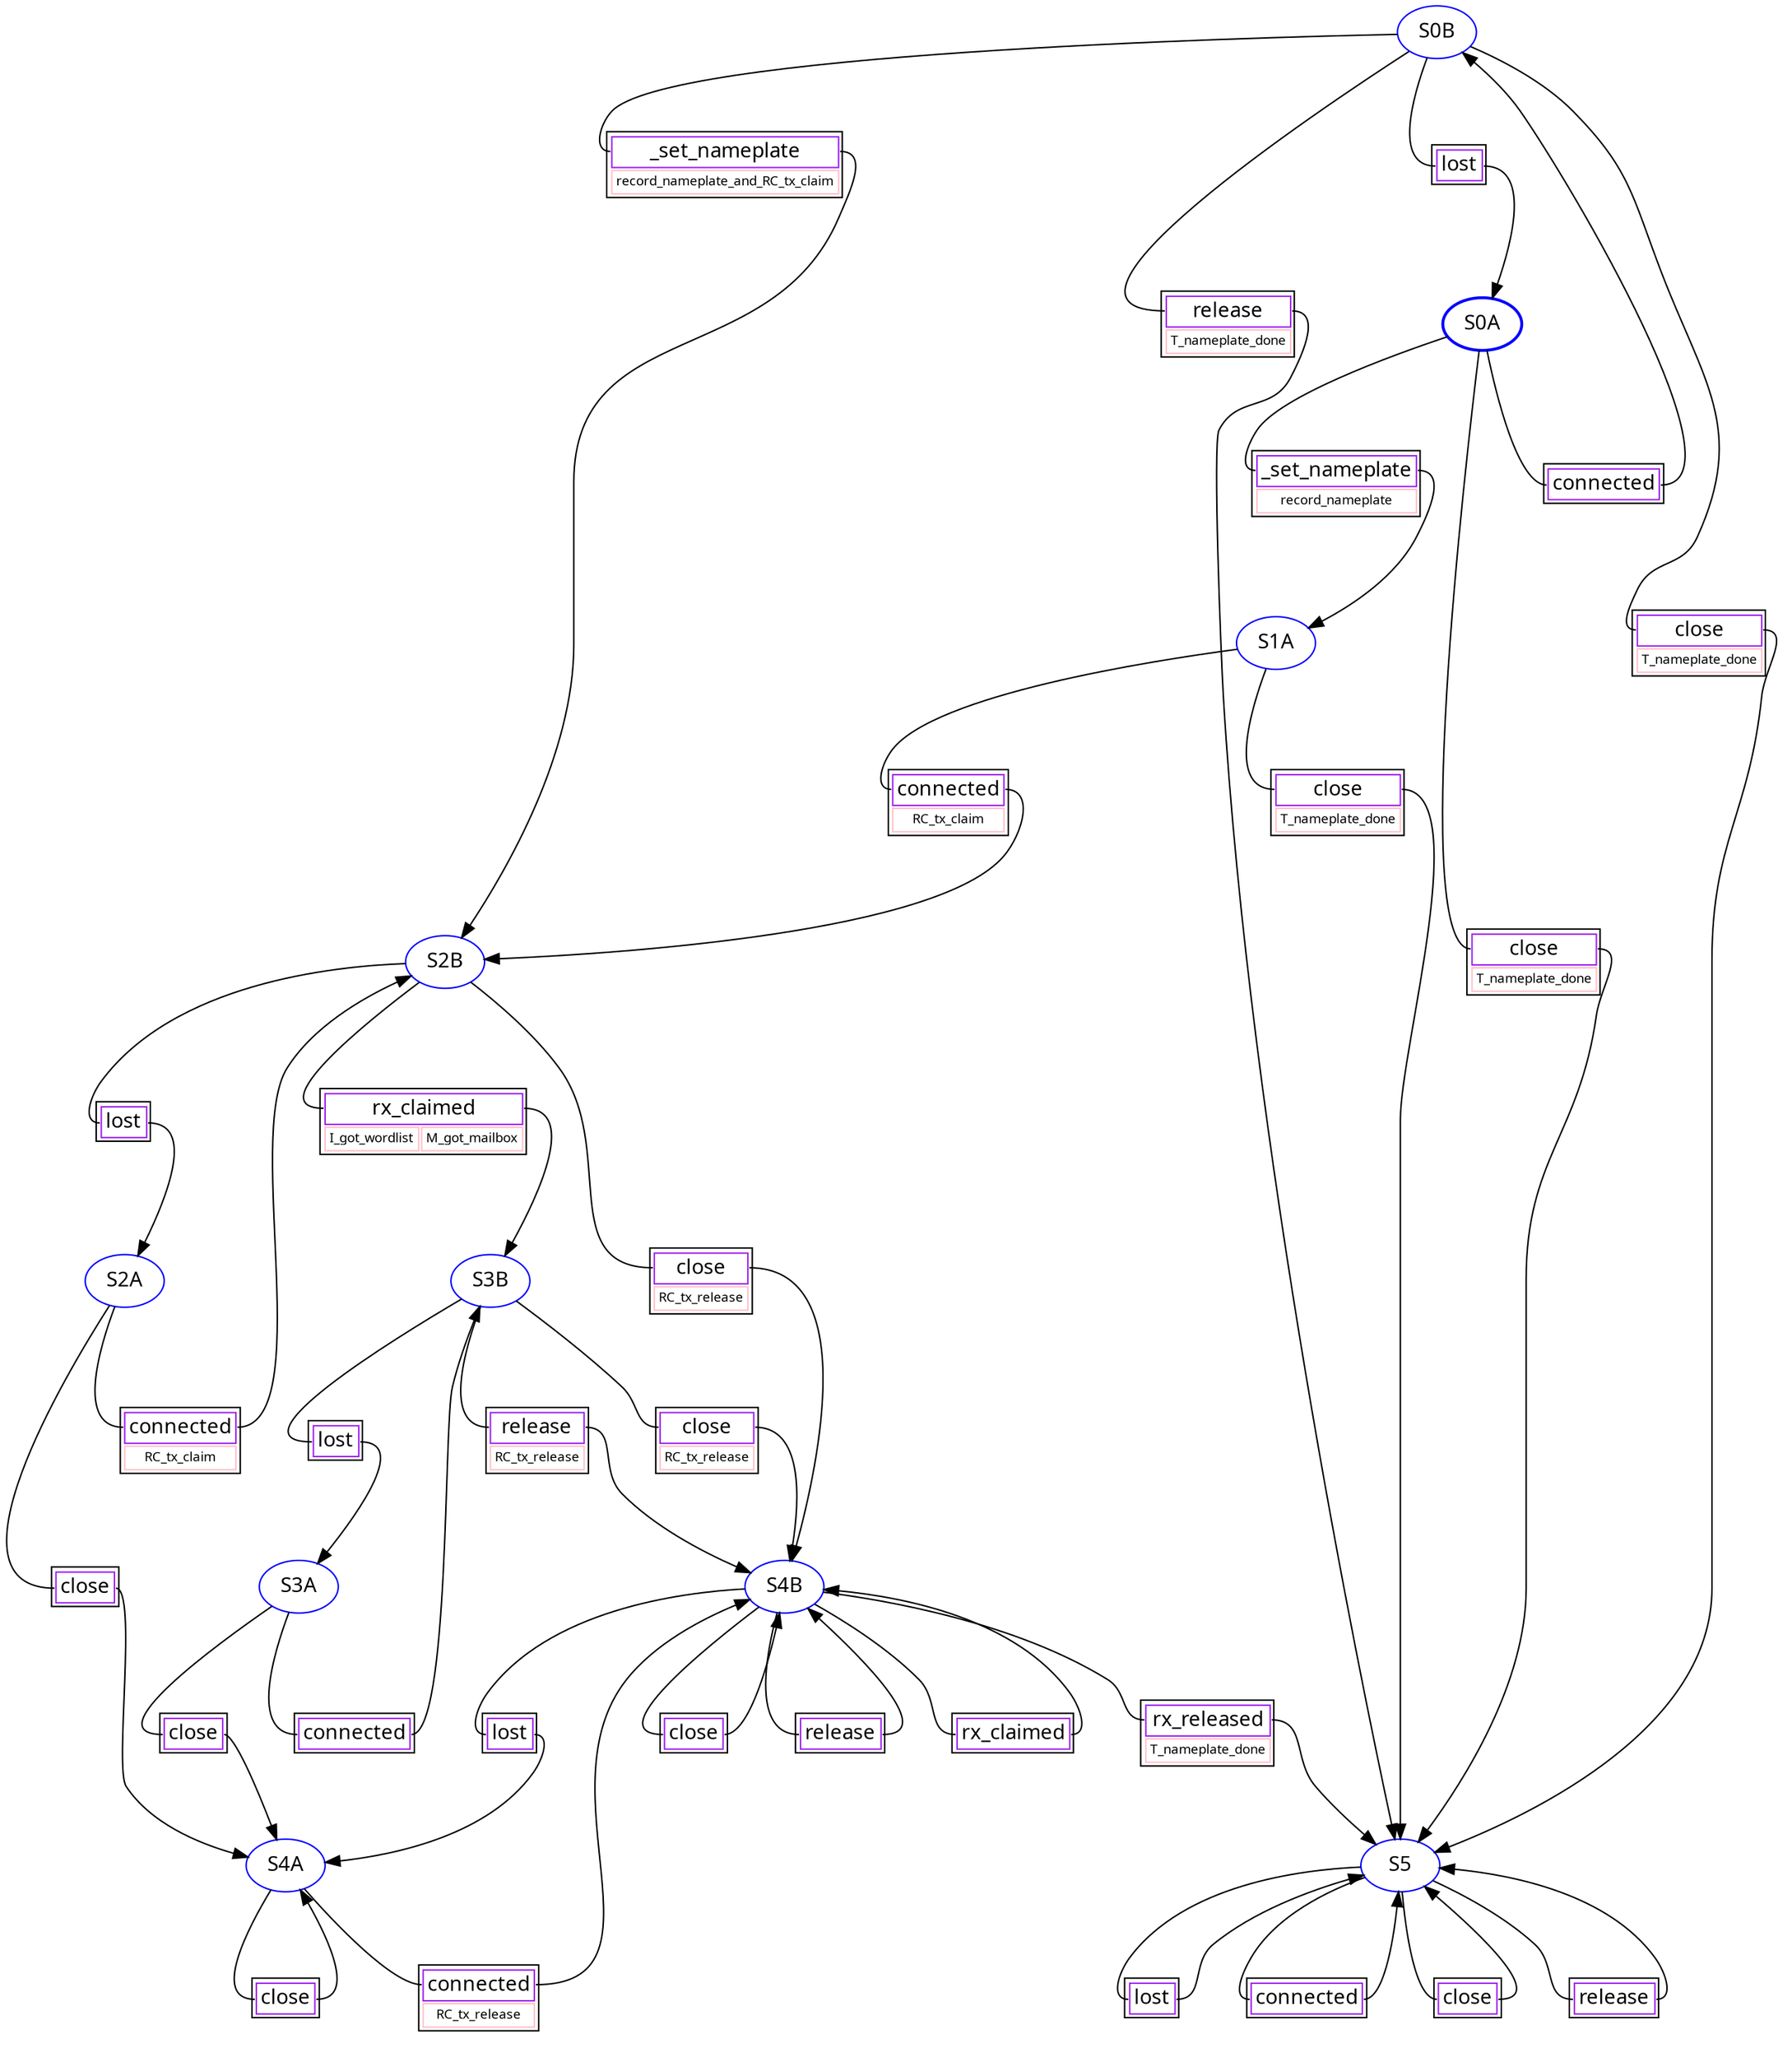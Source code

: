 digraph {
	graph [dpi=100 pack=true]
	node [fontname=Menlo]
	edge [fontname=Menlo]
	S2B [color=blue fontame=Menlo shape=ellipse style=""]
	S2A [color=blue fontame=Menlo shape=ellipse style=""]
	S1A [color=blue fontame=Menlo shape=ellipse style=""]
	S4A [color=blue fontame=Menlo shape=ellipse style=""]
	S4B [color=blue fontame=Menlo shape=ellipse style=""]
	S0B [color=blue fontame=Menlo shape=ellipse style=""]
	S3B [color=blue fontame=Menlo shape=ellipse style=""]
	S5 [color=blue fontame=Menlo shape=ellipse style=""]
	S3A [color=blue fontame=Menlo shape=ellipse style=""]
	S0A [color=blue fontame="Menlo-Bold" shape=ellipse style=bold]
	t0 [label=<<table ><tr ><td color="purple" port="tableport"><font face="menlo-italic">lost</font></td></tr></table>> margin=0.2 shape=none]
	S0B -> t0:tableport:w [arrowhead=none]
	t0:tableport:e -> S0A
	t1 [label=<<table ><tr ><td color="purple" port="tableport"><font face="menlo-italic">close</font></td></tr></table>> margin=0.2 shape=none]
	S2A -> t1:tableport:w [arrowhead=none]
	t1:tableport:e -> S4A
	t2 [label=<<table ><tr ><td color="purple" colspan="1" port="tableport"><font face="menlo-italic">close</font></td></tr><tr ><td color="pink"><font point-size="9">RC_tx_release</font></td></tr></table>> margin=0.2 shape=none]
	S2B -> t2:tableport:w [arrowhead=none]
	t2:tableport:e -> S4B
	t3 [label=<<table ><tr ><td color="purple" port="tableport"><font face="menlo-italic">lost</font></td></tr></table>> margin=0.2 shape=none]
	S3B -> t3:tableport:w [arrowhead=none]
	t3:tableport:e -> S3A
	t4 [label=<<table ><tr ><td color="purple" port="tableport"><font face="menlo-italic">lost</font></td></tr></table>> margin=0.2 shape=none]
	S4B -> t4:tableport:w [arrowhead=none]
	t4:tableport:e -> S4A
	t5 [label=<<table ><tr ><td color="purple" port="tableport"><font face="menlo-italic">close</font></td></tr></table>> margin=0.2 shape=none]
	S4B -> t5:tableport:w [arrowhead=none]
	t5:tableport:e -> S4B
	t6 [label=<<table ><tr ><td color="purple" port="tableport"><font face="menlo-italic">release</font></td></tr></table>> margin=0.2 shape=none]
	S4B -> t6:tableport:w [arrowhead=none]
	t6:tableport:e -> S4B
	t7 [label=<<table ><tr ><td color="purple" colspan="1" port="tableport"><font face="menlo-italic">_set_nameplate</font></td></tr><tr ><td color="pink"><font point-size="9">record_nameplate</font></td></tr></table>> margin=0.2 shape=none]
	S0A -> t7:tableport:w [arrowhead=none]
	t7:tableport:e -> S1A
	t8 [label=<<table ><tr ><td color="purple" port="tableport"><font face="menlo-italic">close</font></td></tr></table>> margin=0.2 shape=none]
	S3A -> t8:tableport:w [arrowhead=none]
	t8:tableport:e -> S4A
	t9 [label=<<table ><tr ><td color="purple" port="tableport"><font face="menlo-italic">close</font></td></tr></table>> margin=0.2 shape=none]
	S5 -> t9:tableport:w [arrowhead=none]
	t9:tableport:e -> S5
	t10 [label=<<table ><tr ><td color="purple" colspan="1" port="tableport"><font face="menlo-italic">connected</font></td></tr><tr ><td color="pink"><font point-size="9">RC_tx_claim</font></td></tr></table>> margin=0.2 shape=none]
	S2A -> t10:tableport:w [arrowhead=none]
	t10:tableport:e -> S2B
	t11 [label=<<table ><tr ><td color="purple" colspan="1" port="tableport"><font face="menlo-italic">rx_released</font></td></tr><tr ><td color="pink"><font point-size="9">T_nameplate_done</font></td></tr></table>> margin=0.2 shape=none]
	S4B -> t11:tableport:w [arrowhead=none]
	t11:tableport:e -> S5
	t12 [label=<<table ><tr ><td color="purple" colspan="1" port="tableport"><font face="menlo-italic">close</font></td></tr><tr ><td color="pink"><font point-size="9">RC_tx_release</font></td></tr></table>> margin=0.2 shape=none]
	S3B -> t12:tableport:w [arrowhead=none]
	t12:tableport:e -> S4B
	t13 [label=<<table ><tr ><td color="purple" colspan="1" port="tableport"><font face="menlo-italic">release</font></td></tr><tr ><td color="pink"><font point-size="9">T_nameplate_done</font></td></tr></table>> margin=0.2 shape=none]
	S0B -> t13:tableport:w [arrowhead=none]
	t13:tableport:e -> S5
	t14 [label=<<table ><tr ><td color="purple" port="tableport"><font face="menlo-italic">rx_claimed</font></td></tr></table>> margin=0.2 shape=none]
	S4B -> t14:tableport:w [arrowhead=none]
	t14:tableport:e -> S4B
	t15 [label=<<table ><tr ><td color="purple" colspan="1" port="tableport"><font face="menlo-italic">close</font></td></tr><tr ><td color="pink"><font point-size="9">T_nameplate_done</font></td></tr></table>> margin=0.2 shape=none]
	S0B -> t15:tableport:w [arrowhead=none]
	t15:tableport:e -> S5
	t16 [label=<<table ><tr ><td color="purple" port="tableport"><font face="menlo-italic">connected</font></td></tr></table>> margin=0.2 shape=none]
	S3A -> t16:tableport:w [arrowhead=none]
	t16:tableport:e -> S3B
	t17 [label=<<table ><tr ><td color="purple" colspan="1" port="tableport"><font face="menlo-italic">release</font></td></tr><tr ><td color="pink"><font point-size="9">RC_tx_release</font></td></tr></table>> margin=0.2 shape=none]
	S3B -> t17:tableport:w [arrowhead=none]
	t17:tableport:e -> S4B
	t18 [label=<<table ><tr ><td color="purple" colspan="1" port="tableport"><font face="menlo-italic">_set_nameplate</font></td></tr><tr ><td color="pink"><font point-size="9">record_nameplate_and_RC_tx_claim</font></td></tr></table>> margin=0.2 shape=none]
	S0B -> t18:tableport:w [arrowhead=none]
	t18:tableport:e -> S2B
	t19 [label=<<table ><tr ><td color="purple" colspan="2" port="tableport"><font face="menlo-italic">rx_claimed</font></td></tr><tr ><td color="pink"><font point-size="9">I_got_wordlist</font></td><td color="pink"><font point-size="9">M_got_mailbox</font></td></tr></table>> margin=0.2 shape=none]
	S2B -> t19:tableport:w [arrowhead=none]
	t19:tableport:e -> S3B
	t20 [label=<<table ><tr ><td color="purple" port="tableport"><font face="menlo-italic">release</font></td></tr></table>> margin=0.2 shape=none]
	S5 -> t20:tableport:w [arrowhead=none]
	t20:tableport:e -> S5
	t21 [label=<<table ><tr ><td color="purple" colspan="1" port="tableport"><font face="menlo-italic">connected</font></td></tr><tr ><td color="pink"><font point-size="9">RC_tx_claim</font></td></tr></table>> margin=0.2 shape=none]
	S1A -> t21:tableport:w [arrowhead=none]
	t21:tableport:e -> S2B
	t22 [label=<<table ><tr ><td color="purple" port="tableport"><font face="menlo-italic">lost</font></td></tr></table>> margin=0.2 shape=none]
	S2B -> t22:tableport:w [arrowhead=none]
	t22:tableport:e -> S2A
	t23 [label=<<table ><tr ><td color="purple" colspan="1" port="tableport"><font face="menlo-italic">connected</font></td></tr><tr ><td color="pink"><font point-size="9">RC_tx_release</font></td></tr></table>> margin=0.2 shape=none]
	S4A -> t23:tableport:w [arrowhead=none]
	t23:tableport:e -> S4B
	t24 [label=<<table ><tr ><td color="purple" port="tableport"><font face="menlo-italic">lost</font></td></tr></table>> margin=0.2 shape=none]
	S5 -> t24:tableport:w [arrowhead=none]
	t24:tableport:e -> S5
	t25 [label=<<table ><tr ><td color="purple" colspan="1" port="tableport"><font face="menlo-italic">close</font></td></tr><tr ><td color="pink"><font point-size="9">T_nameplate_done</font></td></tr></table>> margin=0.2 shape=none]
	S0A -> t25:tableport:w [arrowhead=none]
	t25:tableport:e -> S5
	t26 [label=<<table ><tr ><td color="purple" port="tableport"><font face="menlo-italic">connected</font></td></tr></table>> margin=0.2 shape=none]
	S0A -> t26:tableport:w [arrowhead=none]
	t26:tableport:e -> S0B
	t27 [label=<<table ><tr ><td color="purple" port="tableport"><font face="menlo-italic">close</font></td></tr></table>> margin=0.2 shape=none]
	S4A -> t27:tableport:w [arrowhead=none]
	t27:tableport:e -> S4A
	t28 [label=<<table ><tr ><td color="purple" colspan="1" port="tableport"><font face="menlo-italic">close</font></td></tr><tr ><td color="pink"><font point-size="9">T_nameplate_done</font></td></tr></table>> margin=0.2 shape=none]
	S1A -> t28:tableport:w [arrowhead=none]
	t28:tableport:e -> S5
	t29 [label=<<table ><tr ><td color="purple" port="tableport"><font face="menlo-italic">connected</font></td></tr></table>> margin=0.2 shape=none]
	S5 -> t29:tableport:w [arrowhead=none]
	t29:tableport:e -> S5
}
